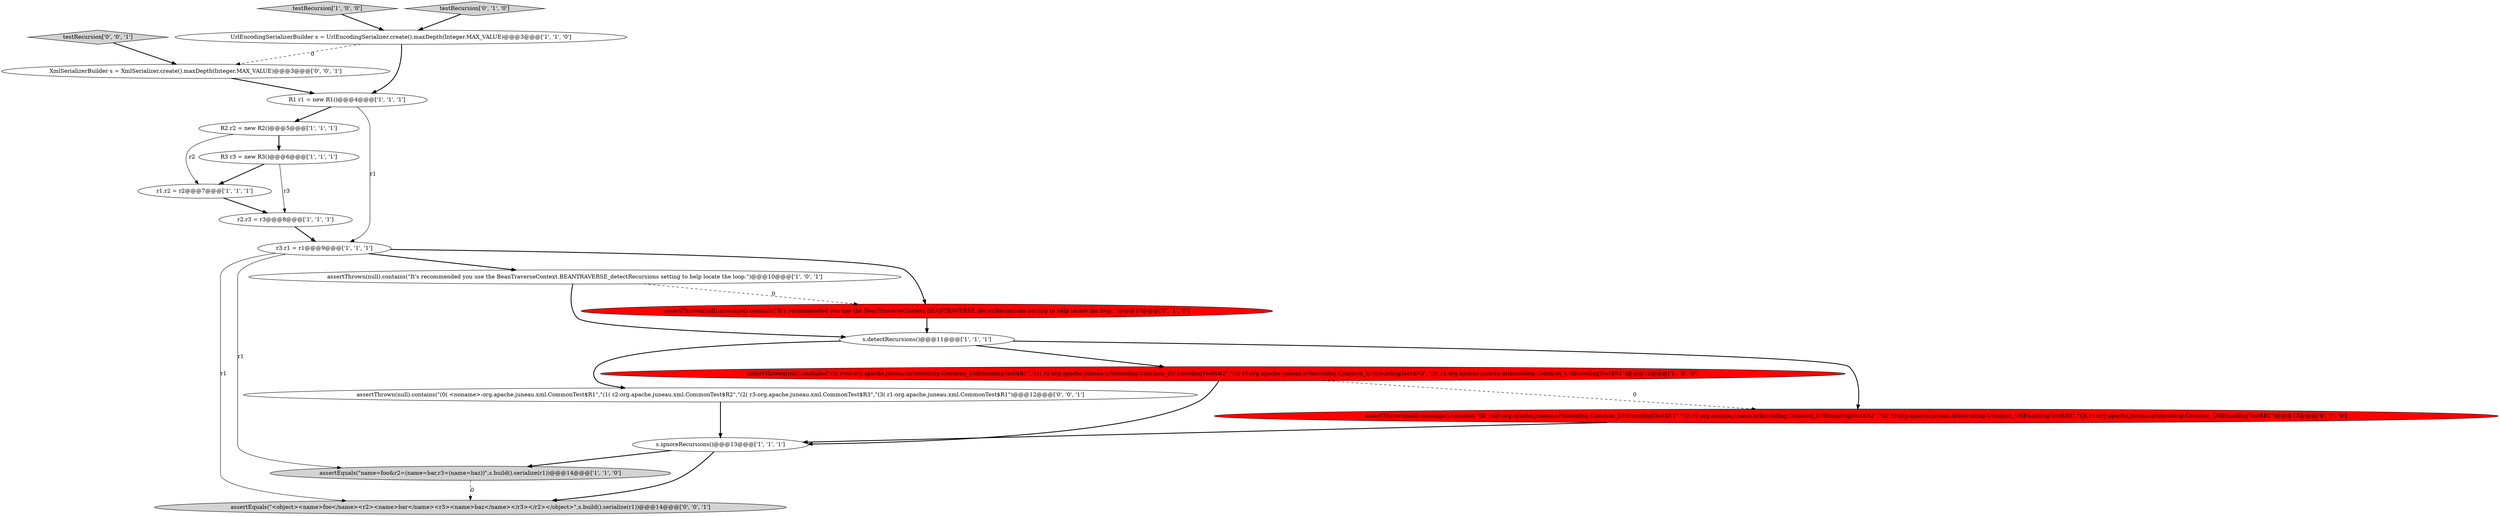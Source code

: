 digraph {
18 [style = filled, label = "assertEquals(\"<object><name>foo</name><r2><name>bar</name><r3><name>baz</name></r3></r2></object>\",s.build().serialize(r1))@@@14@@@['0', '0', '1']", fillcolor = lightgray, shape = ellipse image = "AAA0AAABBB3BBB"];
5 [style = filled, label = "r1.r2 = r2@@@7@@@['1', '1', '1']", fillcolor = white, shape = ellipse image = "AAA0AAABBB1BBB"];
3 [style = filled, label = "assertEquals(\"name=foo&r2=(name=bar,r3=(name=baz))\",s.build().serialize(r1))@@@14@@@['1', '1', '0']", fillcolor = lightgray, shape = ellipse image = "AAA0AAABBB1BBB"];
1 [style = filled, label = "s.ignoreRecursions()@@@13@@@['1', '1', '1']", fillcolor = white, shape = ellipse image = "AAA0AAABBB1BBB"];
6 [style = filled, label = "r2.r3 = r3@@@8@@@['1', '1', '1']", fillcolor = white, shape = ellipse image = "AAA0AAABBB1BBB"];
11 [style = filled, label = "testRecursion['1', '0', '0']", fillcolor = lightgray, shape = diamond image = "AAA0AAABBB1BBB"];
16 [style = filled, label = "assertThrown(null).contains(\"(0( <noname>:org.apache.juneau.xml.CommonTest$R1\",\"(1( r2:org.apache.juneau.xml.CommonTest$R2\",\"(2( r3:org.apache.juneau.xml.CommonTest$R3\",\"(3( r1:org.apache.juneau.xml.CommonTest$R1\")@@@12@@@['0', '0', '1']", fillcolor = white, shape = ellipse image = "AAA0AAABBB3BBB"];
12 [style = filled, label = "assertThrown(null).contains(\"It's recommended you use the BeanTraverseContext.BEANTRAVERSE_detectRecursions setting to help locate the loop.\")@@@10@@@['1', '0', '1']", fillcolor = white, shape = ellipse image = "AAA0AAABBB1BBB"];
2 [style = filled, label = "assertThrown(null).contains(\"(0( root:org.apache.juneau.urlencoding.Common_UrlEncodingTest$R1\",\"(1( r2:org.apache.juneau.urlencoding.Common_UrlEncodingTest$R2\",\"(2( r3:org.apache.juneau.urlencoding.Common_UrlEncodingTest$R3\",\"(3( r1:org.apache.juneau.urlencoding.Common_UrlEncodingTest$R1\")@@@12@@@['1', '0', '0']", fillcolor = red, shape = ellipse image = "AAA1AAABBB1BBB"];
8 [style = filled, label = "R3 r3 = new R3()@@@6@@@['1', '1', '1']", fillcolor = white, shape = ellipse image = "AAA0AAABBB1BBB"];
9 [style = filled, label = "R2 r2 = new R2()@@@5@@@['1', '1', '1']", fillcolor = white, shape = ellipse image = "AAA0AAABBB1BBB"];
7 [style = filled, label = "s.detectRecursions()@@@11@@@['1', '1', '1']", fillcolor = white, shape = ellipse image = "AAA0AAABBB1BBB"];
13 [style = filled, label = "assertThrown(null).message().contains(\"It's recommended you use the BeanTraverseContext.BEANTRAVERSE_detectRecursions setting to help locate the loop.\")@@@10@@@['0', '1', '0']", fillcolor = red, shape = ellipse image = "AAA1AAABBB2BBB"];
10 [style = filled, label = "UrlEncodingSerializerBuilder s = UrlEncodingSerializer.create().maxDepth(Integer.MAX_VALUE)@@@3@@@['1', '1', '0']", fillcolor = white, shape = ellipse image = "AAA0AAABBB1BBB"];
4 [style = filled, label = "R1 r1 = new R1()@@@4@@@['1', '1', '1']", fillcolor = white, shape = ellipse image = "AAA0AAABBB1BBB"];
0 [style = filled, label = "r3.r1 = r1@@@9@@@['1', '1', '1']", fillcolor = white, shape = ellipse image = "AAA0AAABBB1BBB"];
14 [style = filled, label = "testRecursion['0', '1', '0']", fillcolor = lightgray, shape = diamond image = "AAA0AAABBB2BBB"];
17 [style = filled, label = "testRecursion['0', '0', '1']", fillcolor = lightgray, shape = diamond image = "AAA0AAABBB3BBB"];
19 [style = filled, label = "XmlSerializerBuilder s = XmlSerializer.create().maxDepth(Integer.MAX_VALUE)@@@3@@@['0', '0', '1']", fillcolor = white, shape = ellipse image = "AAA0AAABBB3BBB"];
15 [style = filled, label = "assertThrown(null).message().contains(\"(0( root:org.apache.juneau.urlencoding.Common_UrlEncodingTest$R1\",\"(1( r2:org.apache.juneau.urlencoding.Common_UrlEncodingTest$R2\",\"(2( r3:org.apache.juneau.urlencoding.Common_UrlEncodingTest$R3\",\"(3( r1:org.apache.juneau.urlencoding.Common_UrlEncodingTest$R1\")@@@12@@@['0', '1', '0']", fillcolor = red, shape = ellipse image = "AAA1AAABBB2BBB"];
0->3 [style = solid, label="r1"];
4->9 [style = bold, label=""];
0->13 [style = bold, label=""];
2->1 [style = bold, label=""];
4->0 [style = solid, label="r1"];
10->19 [style = dashed, label="0"];
3->18 [style = dashed, label="0"];
0->12 [style = bold, label=""];
1->3 [style = bold, label=""];
14->10 [style = bold, label=""];
1->18 [style = bold, label=""];
6->0 [style = bold, label=""];
9->8 [style = bold, label=""];
17->19 [style = bold, label=""];
12->7 [style = bold, label=""];
2->15 [style = dashed, label="0"];
5->6 [style = bold, label=""];
8->5 [style = bold, label=""];
16->1 [style = bold, label=""];
11->10 [style = bold, label=""];
7->2 [style = bold, label=""];
13->7 [style = bold, label=""];
9->5 [style = solid, label="r2"];
7->16 [style = bold, label=""];
10->4 [style = bold, label=""];
8->6 [style = solid, label="r3"];
7->15 [style = bold, label=""];
0->18 [style = solid, label="r1"];
19->4 [style = bold, label=""];
12->13 [style = dashed, label="0"];
15->1 [style = bold, label=""];
}
